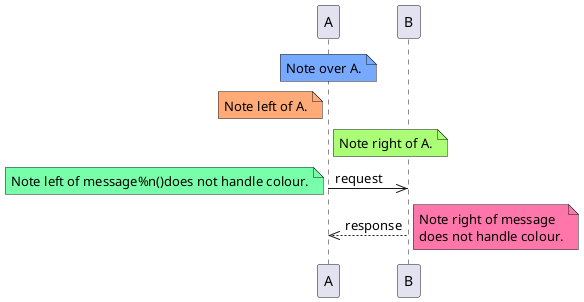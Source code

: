 {
  "sha1": "erqxyv8uxyaxrnmulwb93jpeieok6dc",
  "insertion": {
    "when": "2024-06-01T09:03:04.998Z",
    "user": "plantuml@gmail.com"
  }
}
@startuml
note over A #77AAFF: Note over A.
note left of A #FFAA77: Note left of A.
note right of A #AAFF77: Note right of A.
A ->> B: request
note left #77FFAA: Note left of message%n()does not handle colour.
A <<-- B: response
note right #FF77AA
   Note right of message
   does not handle colour.
end note
@enduml
